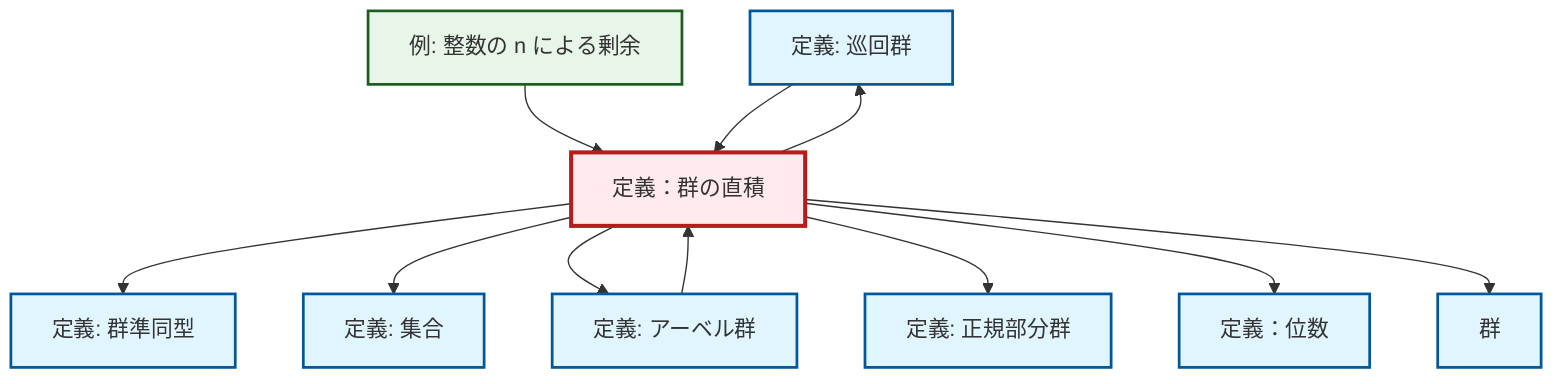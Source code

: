 graph TD
    classDef definition fill:#e1f5fe,stroke:#01579b,stroke-width:2px
    classDef theorem fill:#f3e5f5,stroke:#4a148c,stroke-width:2px
    classDef axiom fill:#fff3e0,stroke:#e65100,stroke-width:2px
    classDef example fill:#e8f5e9,stroke:#1b5e20,stroke-width:2px
    classDef current fill:#ffebee,stroke:#b71c1c,stroke-width:3px
    def-order["定義：位数"]:::definition
    def-cyclic-group["定義: 巡回群"]:::definition
    def-set["定義: 集合"]:::definition
    def-group["群"]:::definition
    def-direct-product["定義：群の直積"]:::definition
    ex-quotient-integers-mod-n["例: 整数の n による剰余"]:::example
    def-abelian-group["定義: アーベル群"]:::definition
    def-normal-subgroup["定義: 正規部分群"]:::definition
    def-homomorphism["定義: 群準同型"]:::definition
    def-direct-product --> def-homomorphism
    def-abelian-group --> def-direct-product
    ex-quotient-integers-mod-n --> def-direct-product
    def-direct-product --> def-set
    def-cyclic-group --> def-direct-product
    def-direct-product --> def-abelian-group
    def-direct-product --> def-normal-subgroup
    def-direct-product --> def-cyclic-group
    def-direct-product --> def-order
    def-direct-product --> def-group
    class def-direct-product current